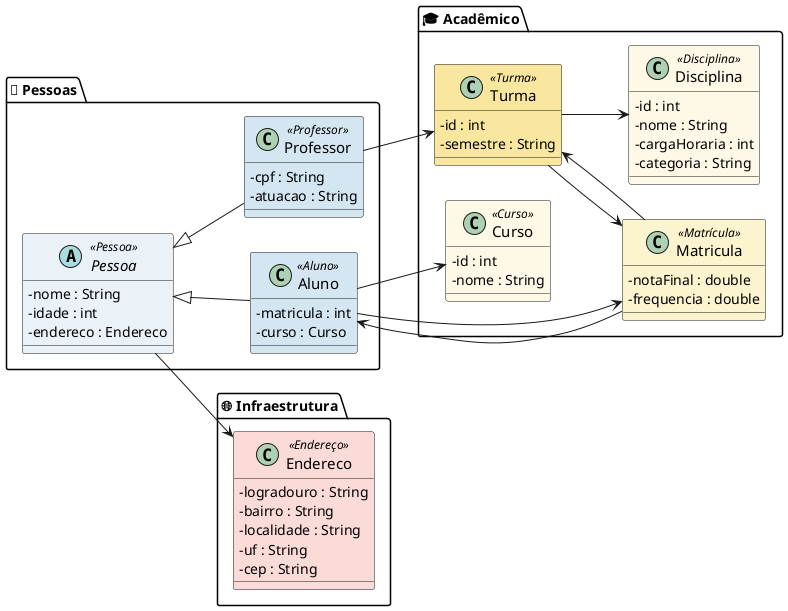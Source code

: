 @startuml controle-academico
skinparam classAttributeIconSize 0
skinparam classFontSize 15
skinparam classBackgroundColor #FAFAFF
skinparam shadowing false
left to right direction

' ==== Pacotes Visuais ====
package "👥 Pessoas" {
    abstract class Pessoa <<Pessoa>> #EAF2F8 {
        - nome : String
        - idade : int
        - endereco : Endereco
    }

    class Aluno <<Aluno>> #D4E6F1 {
        - matricula : int
        - curso : Curso
    }

    class Professor <<Professor>> #D4E6F1 {
        - cpf : String
        - atuacao : String
    }

    Pessoa <|-- Aluno
    Pessoa <|-- Professor
}

package "🌐 Infraestrutura" {
    class Endereco <<Endereço>> #FADBD8 {
        - logradouro : String
        - bairro : String
        - localidade : String
        - uf : String
        - cep : String
    }
}

package "🎓 Acadêmico" {
    class Curso <<Curso>> #FEF9E7 {
        - id : int
        - nome : String
    }

    class Disciplina <<Disciplina>> #FEF9E7 {
        - id : int
        - nome : String
        - cargaHoraria : int
        - categoria : String
    }

    class Turma <<Turma>> #F9E79F {
        - id : int
        - semestre : String
    }

    class Matricula <<Matrícula>> #FCF3CF {
        - notaFinal : double
        - frequencia : double
    }

    Aluno --> Curso
    Aluno --> Matricula
    Professor --> Turma
    Turma --> Disciplina
    Turma --> Matricula
    Matricula --> Aluno
    Matricula --> Turma
}

Pessoa --> Endereco
@enduml

